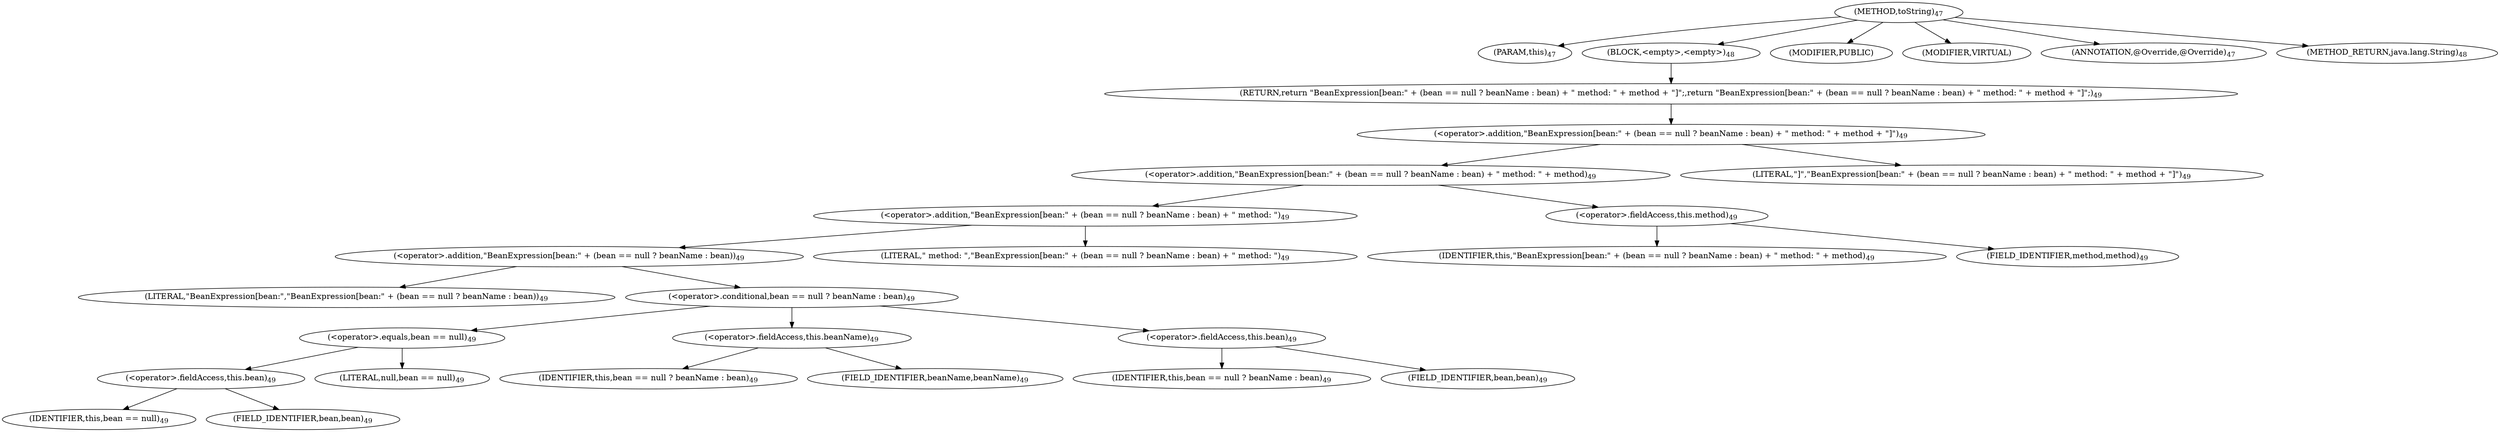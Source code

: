 digraph "toString" {  
"55" [label = <(METHOD,toString)<SUB>47</SUB>> ]
"56" [label = <(PARAM,this)<SUB>47</SUB>> ]
"57" [label = <(BLOCK,&lt;empty&gt;,&lt;empty&gt;)<SUB>48</SUB>> ]
"58" [label = <(RETURN,return &quot;BeanExpression[bean:&quot; + (bean == null ? beanName : bean) + &quot; method: &quot; + method + &quot;]&quot;;,return &quot;BeanExpression[bean:&quot; + (bean == null ? beanName : bean) + &quot; method: &quot; + method + &quot;]&quot;;)<SUB>49</SUB>> ]
"59" [label = <(&lt;operator&gt;.addition,&quot;BeanExpression[bean:&quot; + (bean == null ? beanName : bean) + &quot; method: &quot; + method + &quot;]&quot;)<SUB>49</SUB>> ]
"60" [label = <(&lt;operator&gt;.addition,&quot;BeanExpression[bean:&quot; + (bean == null ? beanName : bean) + &quot; method: &quot; + method)<SUB>49</SUB>> ]
"61" [label = <(&lt;operator&gt;.addition,&quot;BeanExpression[bean:&quot; + (bean == null ? beanName : bean) + &quot; method: &quot;)<SUB>49</SUB>> ]
"62" [label = <(&lt;operator&gt;.addition,&quot;BeanExpression[bean:&quot; + (bean == null ? beanName : bean))<SUB>49</SUB>> ]
"63" [label = <(LITERAL,&quot;BeanExpression[bean:&quot;,&quot;BeanExpression[bean:&quot; + (bean == null ? beanName : bean))<SUB>49</SUB>> ]
"64" [label = <(&lt;operator&gt;.conditional,bean == null ? beanName : bean)<SUB>49</SUB>> ]
"65" [label = <(&lt;operator&gt;.equals,bean == null)<SUB>49</SUB>> ]
"66" [label = <(&lt;operator&gt;.fieldAccess,this.bean)<SUB>49</SUB>> ]
"67" [label = <(IDENTIFIER,this,bean == null)<SUB>49</SUB>> ]
"68" [label = <(FIELD_IDENTIFIER,bean,bean)<SUB>49</SUB>> ]
"69" [label = <(LITERAL,null,bean == null)<SUB>49</SUB>> ]
"70" [label = <(&lt;operator&gt;.fieldAccess,this.beanName)<SUB>49</SUB>> ]
"71" [label = <(IDENTIFIER,this,bean == null ? beanName : bean)<SUB>49</SUB>> ]
"72" [label = <(FIELD_IDENTIFIER,beanName,beanName)<SUB>49</SUB>> ]
"73" [label = <(&lt;operator&gt;.fieldAccess,this.bean)<SUB>49</SUB>> ]
"74" [label = <(IDENTIFIER,this,bean == null ? beanName : bean)<SUB>49</SUB>> ]
"75" [label = <(FIELD_IDENTIFIER,bean,bean)<SUB>49</SUB>> ]
"76" [label = <(LITERAL,&quot; method: &quot;,&quot;BeanExpression[bean:&quot; + (bean == null ? beanName : bean) + &quot; method: &quot;)<SUB>49</SUB>> ]
"77" [label = <(&lt;operator&gt;.fieldAccess,this.method)<SUB>49</SUB>> ]
"78" [label = <(IDENTIFIER,this,&quot;BeanExpression[bean:&quot; + (bean == null ? beanName : bean) + &quot; method: &quot; + method)<SUB>49</SUB>> ]
"79" [label = <(FIELD_IDENTIFIER,method,method)<SUB>49</SUB>> ]
"80" [label = <(LITERAL,&quot;]&quot;,&quot;BeanExpression[bean:&quot; + (bean == null ? beanName : bean) + &quot; method: &quot; + method + &quot;]&quot;)<SUB>49</SUB>> ]
"81" [label = <(MODIFIER,PUBLIC)> ]
"82" [label = <(MODIFIER,VIRTUAL)> ]
"83" [label = <(ANNOTATION,@Override,@Override)<SUB>47</SUB>> ]
"84" [label = <(METHOD_RETURN,java.lang.String)<SUB>48</SUB>> ]
  "55" -> "56" 
  "55" -> "57" 
  "55" -> "81" 
  "55" -> "82" 
  "55" -> "83" 
  "55" -> "84" 
  "57" -> "58" 
  "58" -> "59" 
  "59" -> "60" 
  "59" -> "80" 
  "60" -> "61" 
  "60" -> "77" 
  "61" -> "62" 
  "61" -> "76" 
  "62" -> "63" 
  "62" -> "64" 
  "64" -> "65" 
  "64" -> "70" 
  "64" -> "73" 
  "65" -> "66" 
  "65" -> "69" 
  "66" -> "67" 
  "66" -> "68" 
  "70" -> "71" 
  "70" -> "72" 
  "73" -> "74" 
  "73" -> "75" 
  "77" -> "78" 
  "77" -> "79" 
}
